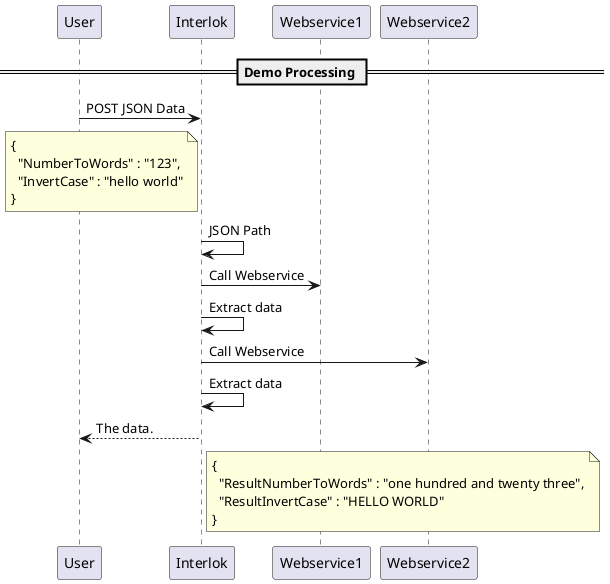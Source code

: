 @startuml "Via Interlok"

participant User
participant Interlok
participant Webservice1
participant Webservice2

== Demo Processing ==
User->Interlok: POST JSON Data
note left of Interlok
{
  "NumberToWords" : "123",
  "InvertCase" : "hello world"
}
end note
Interlok->Interlok: JSON Path
Interlok->Webservice1: Call Webservice
Interlok->Interlok: Extract data
Interlok->Webservice2: Call Webservice
Interlok->Interlok: Extract data
Interlok-->User: The data.
note right of Interlok
{
  "ResultNumberToWords" : "one hundred and twenty three",
  "ResultInvertCase" : "HELLO WORLD"
}
end note

@enduml
